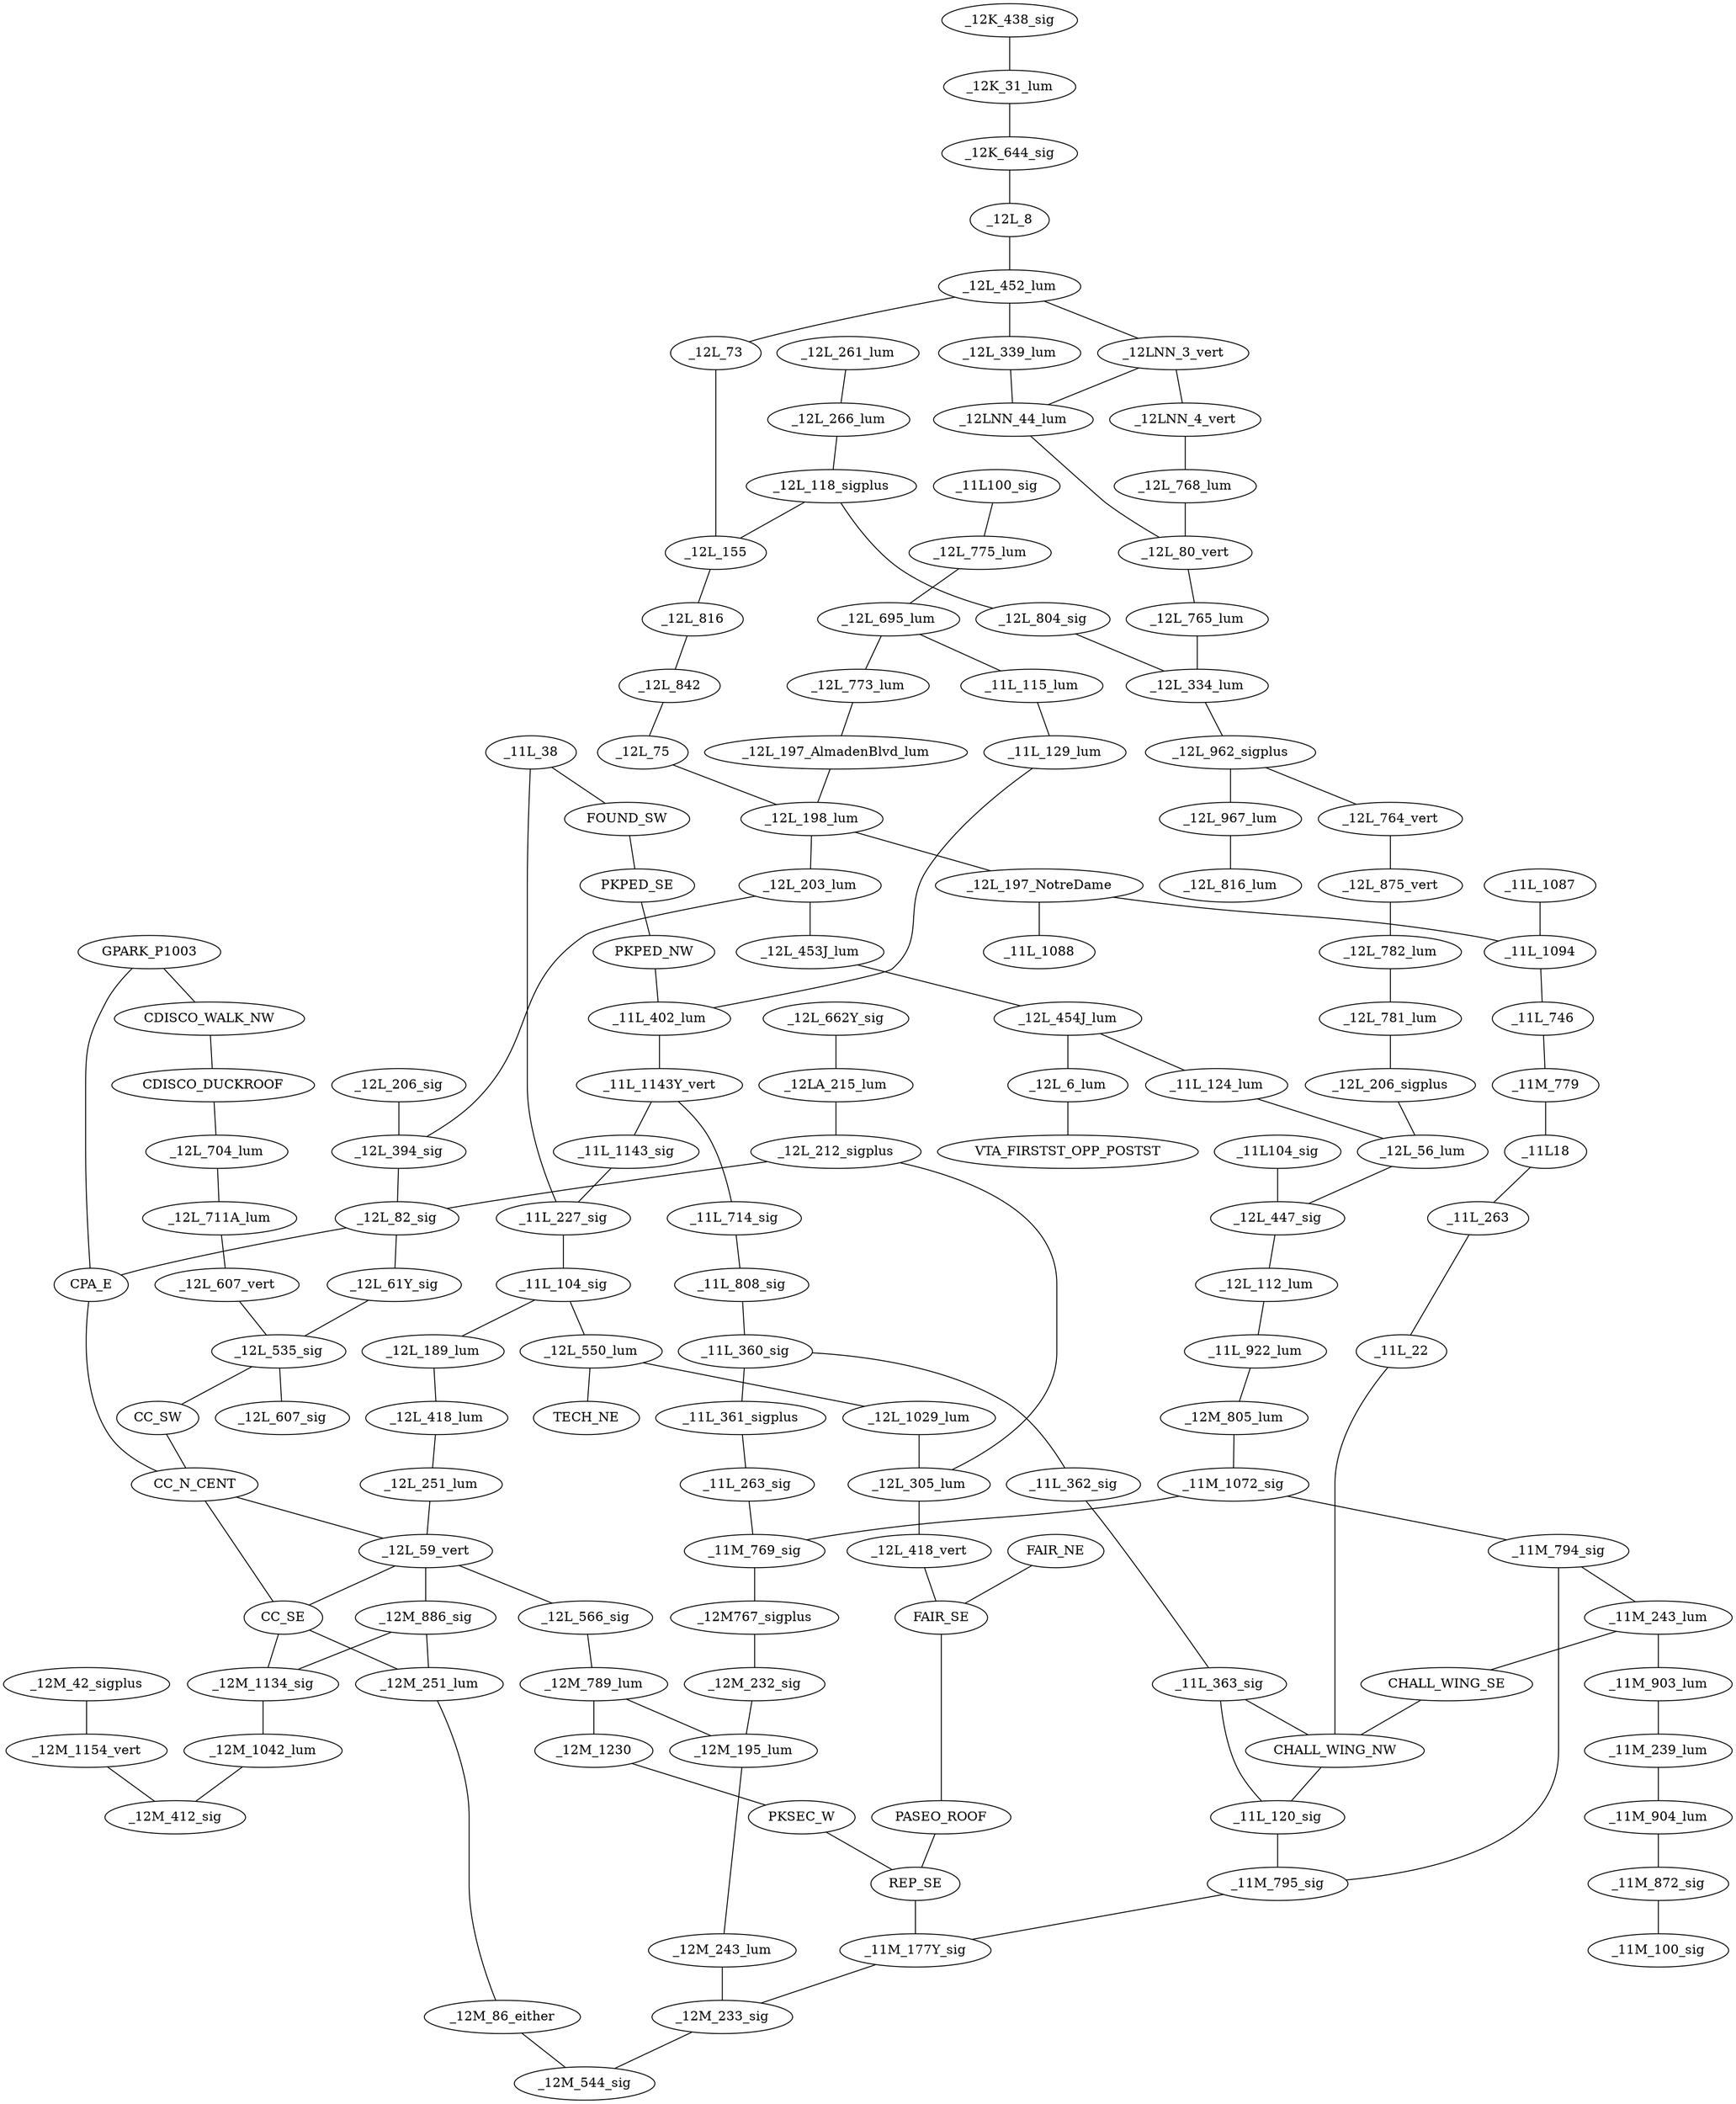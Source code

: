 graph area2 {

// *** East to West ***

// All for area3
// JulianSt West to East
// for area3: _11L_311_sig _11L_101_sig -- _11L95_sig  verify??
// for area3: _11L_101_sig -- _11L100_sig
// DevineSt West to East
// StJamesSt West to East

// StJohnSt West to East #area2
// for area3:  _12L_269_lum -- _12L_261_lum
_12L_695_lum -- _11L_115_lum -- _11L_129_lum -- _11L_402_lum 
_11L_402_lum -- _11L_1143Y_vert -- _11L_714_sig -- _11L_808_sig -- _11L_360_sig -- _11L_362_sig
_11L_1143Y_vert -- _11L_1143_sig
_11L_360_sig -- _11L_361_sigplus
_11L_362_sig -- _11L_363_sig
// alt: check these from Fulcrum _11L_402_lum -- _11L_287 -- _11L_1144_sig

// CarlysleSt West to East
// TODO ***

// TheAlameda/SantaClaraSt West to East #area2
_12K_438_sig -- _12K_31_lum -- _12K_644_sig --_12L_8 -- _12L_452_lum -- _12L_73
_12L_73 -- _12L_155 -- _12L_816 --_12L_842 -- _12L_75 -- _12L_198_lum
_12L_198_lum -- _12L_197_NotreDame -- _11L_1094 -- _11L_746 -- _11M_779 -- _11L18 -- _11L_263 -- _11L_22 -- CHALL_WING_NW
_12L_197_NotreDame -- _11L_1088
_11L_1087 -- _11L_1094
_11L_38 -- _11L_227_sig
_11L_38 -- FOUND_SW -- PKPED_SE -- PKPED_NW -- _11L_402_lum

// PostSt West to East #area2
_12L_203_lum -- _12L_453J_lum -- _12L_454J_lum -- _12L_6_lum -- VTA_FIRSTST_OPP_POSTST
_12L_454J_lum -- _11L_124_lum

// SanFernandoSt West to East
// West of AlmadenBlvd (verify ***)
// TODO: verify me. working on a very poor part of Fulcrum here
_12L_768_lum -- _12L_80_vert -- _12L_765_lum --  _12L_334_lum --_12L_962_sigplus -- _12L_764_vert
_12L_764_vert -- _12L_875_vert -- _12L_782_lum -- _12L_781_lum -- _12L_206_sigplus
// East of AlmadenBlvd (good)
_12L_206_sigplus -- _12L_56_lum -- _12L_447_sig -- _12L_112_lum -- _11L_922_lum -- _12M_805_lum
_12M_805_lum -- _11M_1072_sig -- _11M_794_sig -- _11M_243_lum -- _11M_903_lum -- _11M_239_lum
_11M_239_lum -- _11M_904_lum -- _11M_872_sig -- _11M_100_sig
_12L_206_sig -- _12L_394_sig
_11L104_sig -- _12L_447_sig
_11M_1072_sig -- _11M_769_sig
_11M_794_sig -- _11M_795_sig
_11M_243_lum -- CHALL_WING_SE -- CHALL_WING_NW

// ParkSt/PaseoSanAntonio West to East #area2
_12L_662Y_sig -- _12LA_215_lum -- _12L_212_sigplus -- _12L_305_lum -- _12L_418_vert
_12L_418_vert -- FAIR_SE -- PASEO_ROOF -- REP_SE -- _11M_177Y_sig
_12L_212_sigplus -- _12L_82_sig   

// SanCarlosSt West to East #area2
GPARK_P1003 -- CPA_E -- CC_N_CENT -- _12L_59_vert
_12L_59_vert -- _12L_566_sig -- _12M_789_lum -- _12M_195_lum -- _12M_243_lum -- _12M_233_sig 
_12M_789_lum -- _12M_1230

// ViolaAve/SanSalvadorSt West to East #area2
CC_SE -- _12M_251_lum -- _12M_86_either -- _12M_544_sig
_12M_886_sig -- _12M_251_lum

// WozWay/BalbachSt NorthWest to SouthEast #area2
// Test:  _12L_662Y_sig -- _12L_47_vert -- CDISCO_WALK_NW
// Test:  _12L_662Y_sig -- _12L_674_lum -- CDSICO_WALK_NW
// Test: CDISCO_WALK_NW -- CPA_E
GPARK_P1003 -- CDISCO_WALK_NW -- CDISCO_DUCKROOF -- _12L_704_lum
_12L_704_lum -- _12L_711A_lum -- _12L_607_vert -- _12L_535_sig


// *** North to South ***

// CahillSt North to South
// TODO: verify me
_12L_452_lum -- _12LNN_3_vert -- _12LNN_4_vert -- _12L_768_lum
_12LNN_3_vert -- _12LNN_44_lum

// MontgomerySt North to South
// TODO: verify me
_12L_452_lum -- _12L_339_lum -- _12LNN_44_lum -- _12L_80_vert

// AutumnSt North to South
// TODO: verify me
// area3: _11L_309_sig -- _12L_798_lum -- _12L_261_lum
_12L_261_lum -- _12L_266_lum -- _12L_118_sigplus
_12L_118_sigplus  -- /* AutumnAtLightRail_sig -- */ _12L_804_sig -- _12L_334_lum
_12L_118_sigplus -- _12L_155
 
// DelmasAve North to South
// TODO: verify
_12L_962_sigplus -- _12L_967_lum -- _12L_816_lum

// AlmadenBlvd North to South
_11L100_sig -- _12L_775_lum -- _12L_695_lum -- _12L_773_lum -- _12L_197_AlmadenBlvd_lum -- _12L_198_lum
_12L_198_lum -- _12L_203_lum -- _12L_394_sig -- _12L_82_sig -- _12L_61Y_sig -- _12L_535_sig -- _12L_607_sig
_12L_82_sig -- CPA_E
_12L_535_sig -- CC_SW -- CC_N_CENT -- CC_SE

// NotreDameAve North to South
// TODO: ***

// Terraine/AlmadenAve North to South
// TODO: ***

// SanPedroSt North to South #area2
_11L_124_lum -- _12L_56_lum

// MarketSt North to South
_11L_1143_sig -- _11L_227_sig -- _11L_104_sig -- _12L_189_lum -- _12L_418_lum -- _12L_251_lum -- _12L_59_vert
_11L_104_sig -- _12L_550_lum -- _12L_1029_lum -- _12L_305_lum
_12L_550_lum -- TECH_NE
_12L_59_vert -- CC_SE -- _12M_1134_sig -- _12M_1042_lum -- _12M_412_sig
_12L_59_vert -- _12M_886_sig -- _12M_1134_sig

// 1stSt North to South #area2
FAIR_NE -- FAIR_SE
_12M_42_sigplus -- _12M_1154_vert -- _12M_412_sig

// 2ndSt North to South #area2
_12M_1230 -- PKSEC_W -- REP_SE

// 3rdSt North to South #area2
_11L_361_sigplus -- _11L_263_sig -- _11M_769_sig -- _12M767_sigplus -- _12M_232_sig -- _12M_195_lum

// 4thSt North to South #area2
_11L_363_sig -- _11L_120_sig -- _11M_795_sig -- _11M_177Y_sig -- _12M_233_sig -- _12M_544_sig
_11L_363_sig -- CHALL_WING_NW -- _11L_120_sig
// for #area3
// _11L_580_vert -- _11L_572_sig -- _11L_363_sig

// all these will be done in area3
// 5thSt North to South
// it's a hot mess. wait till area3
// 6thSt North to South
// 7thSt North to South
// 8thSt North to South
// 9thSt North to South
// 10thSt North to South
// for area3: _11M_100_sig -- _11M_258_sig

}

/*
gv2geojson

remove comments
for names beginning with _, remove any trailing _lum, _sig, _sigplus, or _vert, remove other underbars
look up resulting names in city pole database
create geojson marker (small green halo with label)

for names beginning with [A-Z] convert underbars to hyphens
look up resulting names (currently in 
create geojson marker

for each linkage between two nodes, create a geojson line (1pt white) in a separate layer
*/